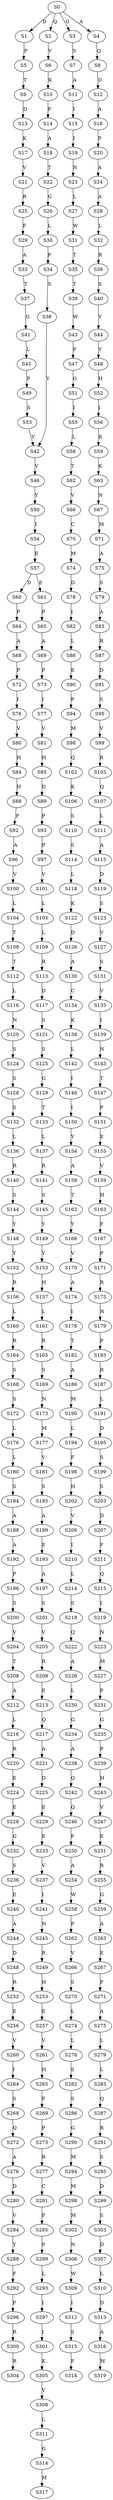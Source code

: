 strict digraph  {
	S0 -> S1 [ label = D ];
	S0 -> S2 [ label = Q ];
	S0 -> S3 [ label = G ];
	S0 -> S4 [ label = A ];
	S1 -> S5 [ label = P ];
	S2 -> S6 [ label = V ];
	S3 -> S7 [ label = S ];
	S4 -> S8 [ label = Q ];
	S5 -> S9 [ label = T ];
	S6 -> S10 [ label = K ];
	S7 -> S11 [ label = A ];
	S8 -> S12 [ label = D ];
	S9 -> S13 [ label = D ];
	S10 -> S14 [ label = F ];
	S11 -> S15 [ label = I ];
	S12 -> S16 [ label = A ];
	S13 -> S17 [ label = K ];
	S14 -> S18 [ label = A ];
	S15 -> S19 [ label = I ];
	S16 -> S20 [ label = P ];
	S17 -> S21 [ label = V ];
	S18 -> S22 [ label = T ];
	S19 -> S23 [ label = N ];
	S20 -> S24 [ label = A ];
	S21 -> S25 [ label = R ];
	S22 -> S26 [ label = G ];
	S23 -> S27 [ label = L ];
	S24 -> S28 [ label = A ];
	S25 -> S29 [ label = F ];
	S26 -> S30 [ label = L ];
	S27 -> S31 [ label = W ];
	S28 -> S32 [ label = L ];
	S29 -> S33 [ label = A ];
	S30 -> S34 [ label = P ];
	S31 -> S35 [ label = T ];
	S32 -> S36 [ label = R ];
	S33 -> S37 [ label = T ];
	S34 -> S38 [ label = S ];
	S35 -> S39 [ label = T ];
	S36 -> S40 [ label = S ];
	S37 -> S41 [ label = G ];
	S38 -> S42 [ label = Y ];
	S39 -> S43 [ label = W ];
	S40 -> S44 [ label = Y ];
	S41 -> S45 [ label = L ];
	S42 -> S46 [ label = V ];
	S43 -> S47 [ label = P ];
	S44 -> S48 [ label = Y ];
	S45 -> S49 [ label = P ];
	S46 -> S50 [ label = Y ];
	S47 -> S51 [ label = G ];
	S48 -> S52 [ label = H ];
	S49 -> S53 [ label = S ];
	S50 -> S54 [ label = I ];
	S51 -> S55 [ label = I ];
	S52 -> S56 [ label = I ];
	S53 -> S42 [ label = Y ];
	S54 -> S57 [ label = E ];
	S55 -> S58 [ label = L ];
	S56 -> S59 [ label = R ];
	S57 -> S60 [ label = D ];
	S57 -> S61 [ label = E ];
	S58 -> S62 [ label = T ];
	S59 -> S63 [ label = K ];
	S60 -> S64 [ label = P ];
	S61 -> S65 [ label = P ];
	S62 -> S66 [ label = V ];
	S63 -> S67 [ label = N ];
	S64 -> S68 [ label = A ];
	S65 -> S69 [ label = A ];
	S66 -> S70 [ label = C ];
	S67 -> S71 [ label = M ];
	S68 -> S72 [ label = P ];
	S69 -> S73 [ label = P ];
	S70 -> S74 [ label = M ];
	S71 -> S75 [ label = A ];
	S72 -> S76 [ label = I ];
	S73 -> S77 [ label = I ];
	S74 -> S78 [ label = D ];
	S75 -> S79 [ label = S ];
	S76 -> S80 [ label = V ];
	S77 -> S81 [ label = V ];
	S78 -> S82 [ label = I ];
	S79 -> S83 [ label = A ];
	S80 -> S84 [ label = H ];
	S81 -> S85 [ label = H ];
	S82 -> S86 [ label = L ];
	S83 -> S87 [ label = R ];
	S84 -> S88 [ label = H ];
	S85 -> S89 [ label = D ];
	S86 -> S90 [ label = E ];
	S87 -> S91 [ label = D ];
	S88 -> S92 [ label = P ];
	S89 -> S93 [ label = P ];
	S90 -> S94 [ label = P ];
	S91 -> S95 [ label = S ];
	S92 -> S96 [ label = A ];
	S93 -> S97 [ label = P ];
	S94 -> S98 [ label = M ];
	S95 -> S99 [ label = V ];
	S96 -> S100 [ label = V ];
	S97 -> S101 [ label = V ];
	S98 -> S102 [ label = Q ];
	S99 -> S103 [ label = R ];
	S100 -> S104 [ label = L ];
	S101 -> S105 [ label = L ];
	S102 -> S106 [ label = K ];
	S103 -> S107 [ label = Q ];
	S104 -> S108 [ label = T ];
	S105 -> S109 [ label = L ];
	S106 -> S110 [ label = S ];
	S107 -> S111 [ label = L ];
	S108 -> S112 [ label = T ];
	S109 -> S113 [ label = R ];
	S110 -> S114 [ label = S ];
	S111 -> S115 [ label = A ];
	S112 -> S116 [ label = L ];
	S113 -> S117 [ label = D ];
	S114 -> S118 [ label = L ];
	S115 -> S119 [ label = D ];
	S116 -> S120 [ label = N ];
	S117 -> S121 [ label = S ];
	S118 -> S122 [ label = K ];
	S119 -> S123 [ label = S ];
	S120 -> S124 [ label = S ];
	S121 -> S125 [ label = S ];
	S122 -> S126 [ label = D ];
	S123 -> S127 [ label = V ];
	S124 -> S128 [ label = S ];
	S125 -> S129 [ label = G ];
	S126 -> S130 [ label = A ];
	S127 -> S131 [ label = S ];
	S128 -> S132 [ label = S ];
	S129 -> S133 [ label = T ];
	S130 -> S134 [ label = C ];
	S131 -> S135 [ label = V ];
	S132 -> S136 [ label = L ];
	S133 -> S137 [ label = L ];
	S134 -> S138 [ label = K ];
	S135 -> S139 [ label = I ];
	S136 -> S140 [ label = R ];
	S137 -> S141 [ label = R ];
	S138 -> S142 [ label = L ];
	S139 -> S143 [ label = N ];
	S140 -> S144 [ label = S ];
	S141 -> S145 [ label = S ];
	S142 -> S146 [ label = I ];
	S143 -> S147 [ label = T ];
	S144 -> S148 [ label = Y ];
	S145 -> S149 [ label = Y ];
	S146 -> S150 [ label = I ];
	S147 -> S151 [ label = P ];
	S148 -> S152 [ label = Y ];
	S149 -> S153 [ label = Y ];
	S150 -> S154 [ label = Y ];
	S151 -> S155 [ label = E ];
	S152 -> S156 [ label = R ];
	S153 -> S157 [ label = H ];
	S154 -> S158 [ label = A ];
	S155 -> S159 [ label = V ];
	S156 -> S160 [ label = L ];
	S157 -> S161 [ label = L ];
	S158 -> S162 [ label = T ];
	S159 -> S163 [ label = H ];
	S160 -> S164 [ label = R ];
	S161 -> S165 [ label = R ];
	S162 -> S166 [ label = Y ];
	S163 -> S167 [ label = F ];
	S164 -> S168 [ label = S ];
	S165 -> S169 [ label = S ];
	S166 -> S170 [ label = V ];
	S167 -> S171 [ label = P ];
	S168 -> S172 [ label = S ];
	S169 -> S173 [ label = N ];
	S170 -> S174 [ label = A ];
	S171 -> S175 [ label = R ];
	S172 -> S176 [ label = L ];
	S173 -> S177 [ label = M ];
	S174 -> S178 [ label = I ];
	S175 -> S179 [ label = N ];
	S176 -> S180 [ label = L ];
	S177 -> S181 [ label = V ];
	S178 -> S182 [ label = T ];
	S179 -> S183 [ label = P ];
	S180 -> S184 [ label = S ];
	S181 -> S185 [ label = S ];
	S182 -> S186 [ label = A ];
	S183 -> S187 [ label = R ];
	S184 -> S188 [ label = A ];
	S185 -> S189 [ label = A ];
	S186 -> S190 [ label = M ];
	S187 -> S191 [ label = L ];
	S188 -> S192 [ label = A ];
	S189 -> S193 [ label = E ];
	S190 -> S194 [ label = L ];
	S191 -> S195 [ label = D ];
	S192 -> S196 [ label = P ];
	S193 -> S197 [ label = A ];
	S194 -> S198 [ label = F ];
	S195 -> S199 [ label = S ];
	S196 -> S200 [ label = S ];
	S197 -> S201 [ label = S ];
	S198 -> S202 [ label = H ];
	S199 -> S203 [ label = S ];
	S200 -> S204 [ label = V ];
	S201 -> S205 [ label = V ];
	S202 -> S206 [ label = V ];
	S203 -> S207 [ label = D ];
	S204 -> S208 [ label = T ];
	S205 -> S209 [ label = R ];
	S206 -> S210 [ label = I ];
	S207 -> S211 [ label = F ];
	S208 -> S212 [ label = A ];
	S209 -> S213 [ label = E ];
	S210 -> S214 [ label = L ];
	S211 -> S215 [ label = Q ];
	S212 -> S216 [ label = L ];
	S213 -> S217 [ label = Q ];
	S214 -> S218 [ label = S ];
	S215 -> S219 [ label = I ];
	S216 -> S220 [ label = R ];
	S217 -> S221 [ label = A ];
	S218 -> S222 [ label = Q ];
	S219 -> S223 [ label = N ];
	S220 -> S224 [ label = E ];
	S221 -> S225 [ label = D ];
	S222 -> S226 [ label = A ];
	S223 -> S227 [ label = M ];
	S224 -> S228 [ label = E ];
	S225 -> S229 [ label = E ];
	S226 -> S230 [ label = L ];
	S227 -> S231 [ label = P ];
	S228 -> S232 [ label = G ];
	S229 -> S233 [ label = E ];
	S230 -> S234 [ label = G ];
	S231 -> S235 [ label = G ];
	S232 -> S236 [ label = S ];
	S233 -> S237 [ label = V ];
	S234 -> S238 [ label = A ];
	S235 -> S239 [ label = P ];
	S236 -> S240 [ label = E ];
	S237 -> S241 [ label = I ];
	S238 -> S242 [ label = Q ];
	S239 -> S243 [ label = H ];
	S240 -> S244 [ label = A ];
	S241 -> S245 [ label = N ];
	S242 -> S246 [ label = Q ];
	S243 -> S247 [ label = V ];
	S244 -> S248 [ label = D ];
	S245 -> S249 [ label = R ];
	S246 -> S250 [ label = F ];
	S247 -> S251 [ label = E ];
	S248 -> S252 [ label = R ];
	S249 -> S253 [ label = H ];
	S250 -> S254 [ label = A ];
	S251 -> S255 [ label = R ];
	S252 -> S256 [ label = E ];
	S253 -> S257 [ label = E ];
	S254 -> S258 [ label = W ];
	S255 -> S259 [ label = G ];
	S256 -> S260 [ label = V ];
	S257 -> S261 [ label = V ];
	S258 -> S262 [ label = P ];
	S259 -> S263 [ label = A ];
	S260 -> S264 [ label = I ];
	S261 -> S265 [ label = H ];
	S262 -> S266 [ label = V ];
	S263 -> S267 [ label = E ];
	S264 -> S268 [ label = S ];
	S265 -> S269 [ label = F ];
	S266 -> S270 [ label = S ];
	S267 -> S271 [ label = P ];
	S268 -> S272 [ label = Q ];
	S269 -> S273 [ label = P ];
	S270 -> S274 [ label = L ];
	S271 -> S275 [ label = A ];
	S272 -> S276 [ label = A ];
	S273 -> S277 [ label = R ];
	S274 -> S278 [ label = L ];
	S275 -> S279 [ label = L ];
	S276 -> S280 [ label = D ];
	S277 -> S281 [ label = C ];
	S278 -> S282 [ label = S ];
	S279 -> S283 [ label = L ];
	S280 -> S284 [ label = V ];
	S281 -> S285 [ label = F ];
	S282 -> S286 [ label = S ];
	S283 -> S287 [ label = Q ];
	S284 -> S288 [ label = Y ];
	S285 -> S289 [ label = F ];
	S286 -> S290 [ label = G ];
	S287 -> S291 [ label = R ];
	S288 -> S292 [ label = F ];
	S289 -> S293 [ label = L ];
	S290 -> S294 [ label = M ];
	S291 -> S295 [ label = S ];
	S292 -> S296 [ label = P ];
	S293 -> S297 [ label = I ];
	S294 -> S298 [ label = M ];
	S295 -> S299 [ label = D ];
	S296 -> S300 [ label = R ];
	S297 -> S301 [ label = I ];
	S298 -> S302 [ label = M ];
	S299 -> S303 [ label = S ];
	S300 -> S304 [ label = R ];
	S301 -> S305 [ label = K ];
	S302 -> S306 [ label = N ];
	S303 -> S307 [ label = D ];
	S305 -> S308 [ label = V ];
	S306 -> S309 [ label = W ];
	S307 -> S310 [ label = L ];
	S308 -> S311 [ label = L ];
	S309 -> S312 [ label = I ];
	S310 -> S313 [ label = D ];
	S311 -> S314 [ label = G ];
	S312 -> S315 [ label = S ];
	S313 -> S316 [ label = A ];
	S314 -> S317 [ label = M ];
	S315 -> S318 [ label = F ];
	S316 -> S319 [ label = M ];
}
